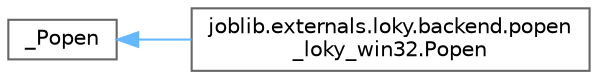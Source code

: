 digraph "Graphical Class Hierarchy"
{
 // LATEX_PDF_SIZE
  bgcolor="transparent";
  edge [fontname=Helvetica,fontsize=10,labelfontname=Helvetica,labelfontsize=10];
  node [fontname=Helvetica,fontsize=10,shape=box,height=0.2,width=0.4];
  rankdir="LR";
  Node0 [id="Node000000",label="_Popen",height=0.2,width=0.4,color="grey40", fillcolor="white", style="filled",URL="$df/d6f/class__Popen.html",tooltip=" "];
  Node0 -> Node1 [id="edge2808_Node000000_Node000001",dir="back",color="steelblue1",style="solid",tooltip=" "];
  Node1 [id="Node000001",label="joblib.externals.loky.backend.popen\l_loky_win32.Popen",height=0.2,width=0.4,color="grey40", fillcolor="white", style="filled",URL="$da/daf/classjoblib_1_1externals_1_1loky_1_1backend_1_1popen__loky__win32_1_1Popen.html",tooltip=" "];
}
